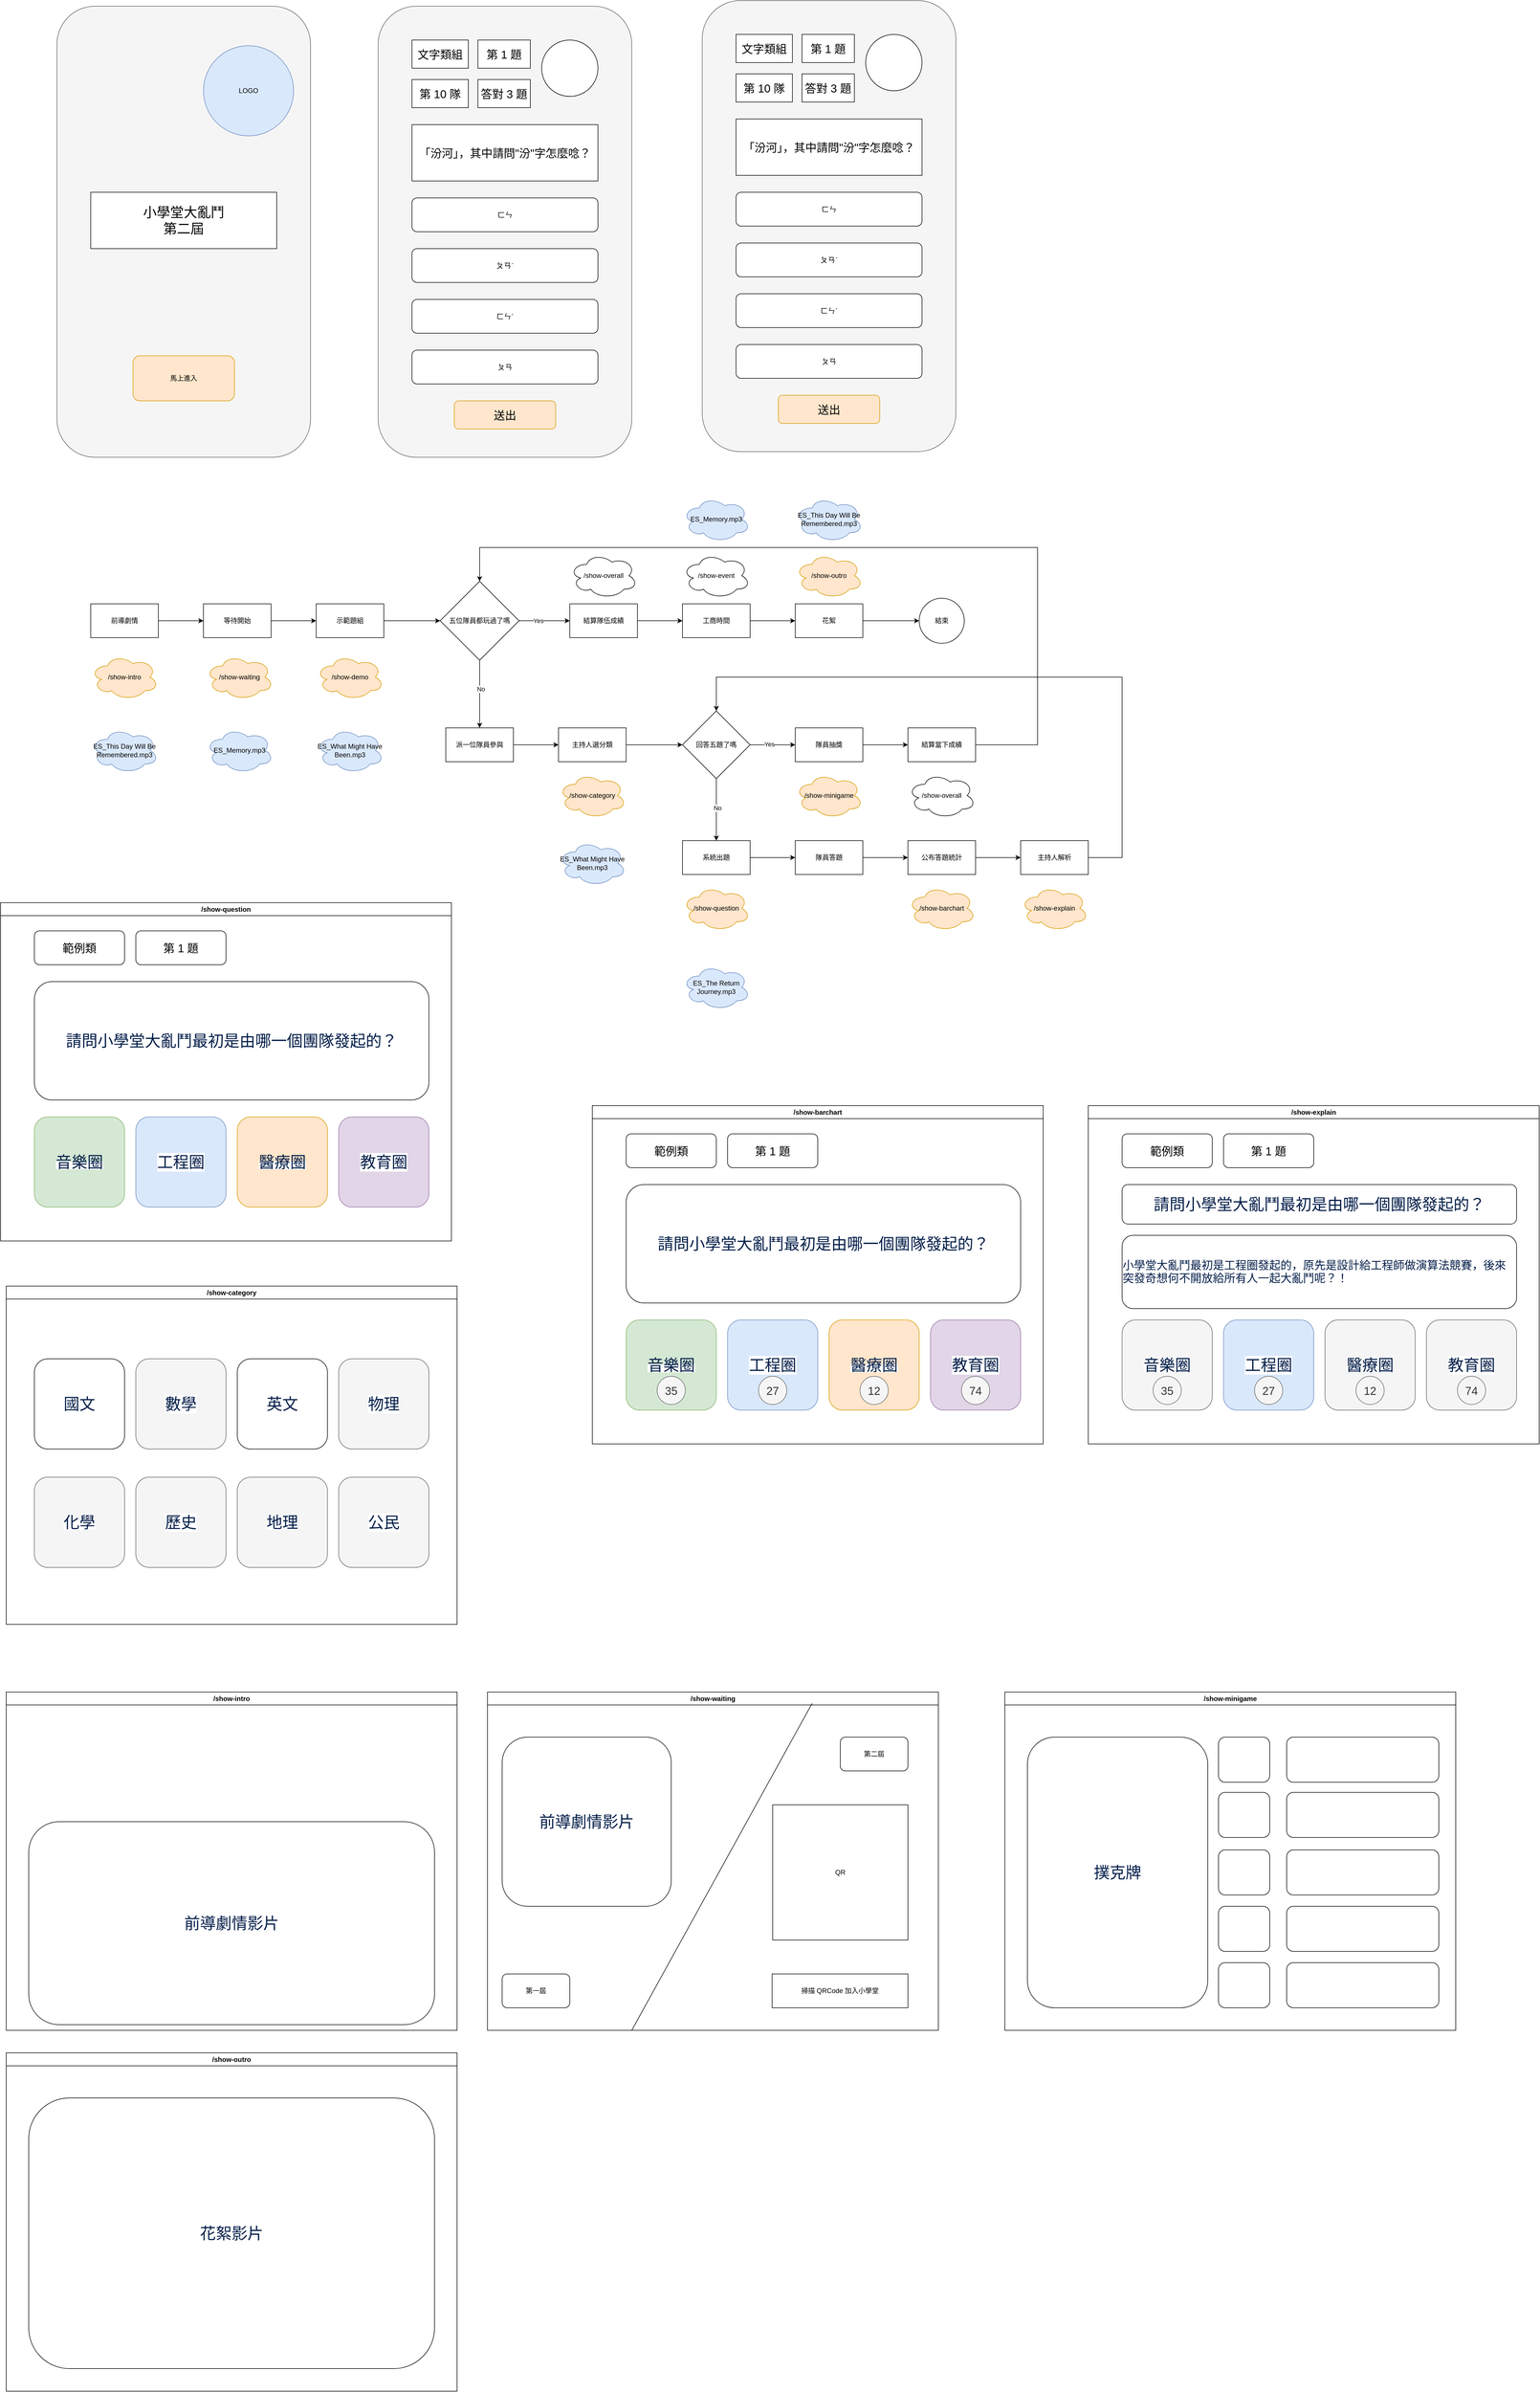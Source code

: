 <mxfile version="24.7.17">
  <diagram name="第 1 页" id="qsuVyvbhFHqotlB28iIr">
    <mxGraphModel dx="2404" dy="2171" grid="1" gridSize="10" guides="1" tooltips="1" connect="1" arrows="1" fold="1" page="1" pageScale="1" pageWidth="827" pageHeight="1169" math="0" shadow="0">
      <root>
        <mxCell id="0" />
        <mxCell id="1" parent="0" />
        <mxCell id="m-NyeYcFWqAB6fJ0VtxW-3" value="" style="edgeStyle=orthogonalEdgeStyle;rounded=0;orthogonalLoop=1;jettySize=auto;html=1;" parent="1" source="m-NyeYcFWqAB6fJ0VtxW-1" target="m-NyeYcFWqAB6fJ0VtxW-2" edge="1">
          <mxGeometry relative="1" as="geometry" />
        </mxCell>
        <mxCell id="m-NyeYcFWqAB6fJ0VtxW-1" value="等待開始" style="rounded=0;whiteSpace=wrap;html=1;" parent="1" vertex="1">
          <mxGeometry x="350" y="230" width="120" height="60" as="geometry" />
        </mxCell>
        <mxCell id="m-NyeYcFWqAB6fJ0VtxW-5" value="" style="edgeStyle=orthogonalEdgeStyle;rounded=0;orthogonalLoop=1;jettySize=auto;html=1;" parent="1" source="m-NyeYcFWqAB6fJ0VtxW-2" target="m-NyeYcFWqAB6fJ0VtxW-4" edge="1">
          <mxGeometry relative="1" as="geometry" />
        </mxCell>
        <mxCell id="m-NyeYcFWqAB6fJ0VtxW-2" value="示範題組" style="whiteSpace=wrap;html=1;rounded=0;" parent="1" vertex="1">
          <mxGeometry x="550" y="230" width="120" height="60" as="geometry" />
        </mxCell>
        <mxCell id="m-NyeYcFWqAB6fJ0VtxW-7" value="" style="edgeStyle=orthogonalEdgeStyle;rounded=0;orthogonalLoop=1;jettySize=auto;html=1;" parent="1" source="m-NyeYcFWqAB6fJ0VtxW-4" target="m-NyeYcFWqAB6fJ0VtxW-6" edge="1">
          <mxGeometry relative="1" as="geometry" />
        </mxCell>
        <mxCell id="m-NyeYcFWqAB6fJ0VtxW-34" value="No" style="edgeLabel;html=1;align=center;verticalAlign=middle;resizable=0;points=[];" parent="m-NyeYcFWqAB6fJ0VtxW-7" vertex="1" connectable="0">
          <mxGeometry x="-0.161" y="2" relative="1" as="geometry">
            <mxPoint as="offset" />
          </mxGeometry>
        </mxCell>
        <mxCell id="m-NyeYcFWqAB6fJ0VtxW-9" value="" style="edgeStyle=orthogonalEdgeStyle;rounded=0;orthogonalLoop=1;jettySize=auto;html=1;" parent="1" source="m-NyeYcFWqAB6fJ0VtxW-4" target="m-NyeYcFWqAB6fJ0VtxW-8" edge="1">
          <mxGeometry relative="1" as="geometry" />
        </mxCell>
        <mxCell id="m-NyeYcFWqAB6fJ0VtxW-33" value="Yes" style="edgeLabel;html=1;align=center;verticalAlign=middle;resizable=0;points=[];" parent="m-NyeYcFWqAB6fJ0VtxW-9" vertex="1" connectable="0">
          <mxGeometry x="-0.241" relative="1" as="geometry">
            <mxPoint as="offset" />
          </mxGeometry>
        </mxCell>
        <mxCell id="m-NyeYcFWqAB6fJ0VtxW-4" value="五位隊員都玩過了嗎" style="rhombus;whiteSpace=wrap;html=1;rounded=0;" parent="1" vertex="1">
          <mxGeometry x="770" y="190" width="140" height="140" as="geometry" />
        </mxCell>
        <mxCell id="m-NyeYcFWqAB6fJ0VtxW-13" value="" style="edgeStyle=orthogonalEdgeStyle;rounded=0;orthogonalLoop=1;jettySize=auto;html=1;" parent="1" source="m-NyeYcFWqAB6fJ0VtxW-6" target="m-NyeYcFWqAB6fJ0VtxW-12" edge="1">
          <mxGeometry relative="1" as="geometry" />
        </mxCell>
        <mxCell id="m-NyeYcFWqAB6fJ0VtxW-6" value="派一位隊員參與" style="whiteSpace=wrap;html=1;rounded=0;" parent="1" vertex="1">
          <mxGeometry x="780" y="450" width="120" height="60" as="geometry" />
        </mxCell>
        <mxCell id="m-NyeYcFWqAB6fJ0VtxW-11" value="" style="edgeStyle=orthogonalEdgeStyle;rounded=0;orthogonalLoop=1;jettySize=auto;html=1;" parent="1" source="m-NyeYcFWqAB6fJ0VtxW-8" target="m-NyeYcFWqAB6fJ0VtxW-10" edge="1">
          <mxGeometry relative="1" as="geometry" />
        </mxCell>
        <mxCell id="m-NyeYcFWqAB6fJ0VtxW-8" value="結算隊伍成績" style="whiteSpace=wrap;html=1;rounded=0;" parent="1" vertex="1">
          <mxGeometry x="1000" y="230" width="120" height="60" as="geometry" />
        </mxCell>
        <mxCell id="m-NyeYcFWqAB6fJ0VtxW-38" value="" style="edgeStyle=orthogonalEdgeStyle;rounded=0;orthogonalLoop=1;jettySize=auto;html=1;" parent="1" source="m-NyeYcFWqAB6fJ0VtxW-10" target="m-NyeYcFWqAB6fJ0VtxW-37" edge="1">
          <mxGeometry relative="1" as="geometry" />
        </mxCell>
        <mxCell id="m-NyeYcFWqAB6fJ0VtxW-10" value="工商時間" style="whiteSpace=wrap;html=1;rounded=0;" parent="1" vertex="1">
          <mxGeometry x="1200" y="230" width="120" height="60" as="geometry" />
        </mxCell>
        <mxCell id="m-NyeYcFWqAB6fJ0VtxW-17" value="" style="edgeStyle=orthogonalEdgeStyle;rounded=0;orthogonalLoop=1;jettySize=auto;html=1;" parent="1" source="m-NyeYcFWqAB6fJ0VtxW-12" target="m-NyeYcFWqAB6fJ0VtxW-16" edge="1">
          <mxGeometry relative="1" as="geometry" />
        </mxCell>
        <mxCell id="m-NyeYcFWqAB6fJ0VtxW-12" value="主持人選分類" style="whiteSpace=wrap;html=1;rounded=0;" parent="1" vertex="1">
          <mxGeometry x="980" y="450" width="120" height="60" as="geometry" />
        </mxCell>
        <mxCell id="m-NyeYcFWqAB6fJ0VtxW-19" value="" style="edgeStyle=orthogonalEdgeStyle;rounded=0;orthogonalLoop=1;jettySize=auto;html=1;" parent="1" source="m-NyeYcFWqAB6fJ0VtxW-16" target="m-NyeYcFWqAB6fJ0VtxW-18" edge="1">
          <mxGeometry relative="1" as="geometry" />
        </mxCell>
        <mxCell id="m-NyeYcFWqAB6fJ0VtxW-32" value="No" style="edgeLabel;html=1;align=center;verticalAlign=middle;resizable=0;points=[];" parent="m-NyeYcFWqAB6fJ0VtxW-19" vertex="1" connectable="0">
          <mxGeometry x="-0.054" y="2" relative="1" as="geometry">
            <mxPoint as="offset" />
          </mxGeometry>
        </mxCell>
        <mxCell id="m-NyeYcFWqAB6fJ0VtxW-28" value="" style="edgeStyle=orthogonalEdgeStyle;rounded=0;orthogonalLoop=1;jettySize=auto;html=1;" parent="1" source="m-NyeYcFWqAB6fJ0VtxW-16" target="m-NyeYcFWqAB6fJ0VtxW-27" edge="1">
          <mxGeometry relative="1" as="geometry" />
        </mxCell>
        <mxCell id="m-NyeYcFWqAB6fJ0VtxW-31" value="Yes" style="edgeLabel;html=1;align=center;verticalAlign=middle;resizable=0;points=[];" parent="m-NyeYcFWqAB6fJ0VtxW-28" vertex="1" connectable="0">
          <mxGeometry x="-0.167" y="1" relative="1" as="geometry">
            <mxPoint as="offset" />
          </mxGeometry>
        </mxCell>
        <mxCell id="m-NyeYcFWqAB6fJ0VtxW-16" value="回答五題了嗎" style="rhombus;whiteSpace=wrap;html=1;rounded=0;" parent="1" vertex="1">
          <mxGeometry x="1200" y="420" width="120" height="120" as="geometry" />
        </mxCell>
        <mxCell id="m-NyeYcFWqAB6fJ0VtxW-21" value="" style="edgeStyle=orthogonalEdgeStyle;rounded=0;orthogonalLoop=1;jettySize=auto;html=1;" parent="1" source="m-NyeYcFWqAB6fJ0VtxW-18" target="m-NyeYcFWqAB6fJ0VtxW-20" edge="1">
          <mxGeometry relative="1" as="geometry" />
        </mxCell>
        <mxCell id="m-NyeYcFWqAB6fJ0VtxW-18" value="系統出題" style="whiteSpace=wrap;html=1;rounded=0;" parent="1" vertex="1">
          <mxGeometry x="1200" y="650" width="120" height="60" as="geometry" />
        </mxCell>
        <mxCell id="qkZWodTD9YwXXFbHhhg--9" value="" style="edgeStyle=orthogonalEdgeStyle;rounded=0;orthogonalLoop=1;jettySize=auto;html=1;" parent="1" source="m-NyeYcFWqAB6fJ0VtxW-20" target="qkZWodTD9YwXXFbHhhg--8" edge="1">
          <mxGeometry relative="1" as="geometry" />
        </mxCell>
        <mxCell id="m-NyeYcFWqAB6fJ0VtxW-20" value="隊員答題" style="whiteSpace=wrap;html=1;rounded=0;" parent="1" vertex="1">
          <mxGeometry x="1400" y="650" width="120" height="60" as="geometry" />
        </mxCell>
        <mxCell id="m-NyeYcFWqAB6fJ0VtxW-26" style="edgeStyle=orthogonalEdgeStyle;rounded=0;orthogonalLoop=1;jettySize=auto;html=1;entryX=0.5;entryY=0;entryDx=0;entryDy=0;exitX=1;exitY=0.5;exitDx=0;exitDy=0;" parent="1" source="m-NyeYcFWqAB6fJ0VtxW-22" target="m-NyeYcFWqAB6fJ0VtxW-16" edge="1">
          <mxGeometry relative="1" as="geometry">
            <Array as="points">
              <mxPoint x="1980" y="680" />
              <mxPoint x="1980" y="360" />
              <mxPoint x="1260" y="360" />
            </Array>
          </mxGeometry>
        </mxCell>
        <mxCell id="m-NyeYcFWqAB6fJ0VtxW-22" value="主持人解析" style="whiteSpace=wrap;html=1;rounded=0;" parent="1" vertex="1">
          <mxGeometry x="1800" y="650" width="120" height="60" as="geometry" />
        </mxCell>
        <mxCell id="m-NyeYcFWqAB6fJ0VtxW-30" value="" style="edgeStyle=orthogonalEdgeStyle;rounded=0;orthogonalLoop=1;jettySize=auto;html=1;" parent="1" source="m-NyeYcFWqAB6fJ0VtxW-27" target="m-NyeYcFWqAB6fJ0VtxW-29" edge="1">
          <mxGeometry relative="1" as="geometry" />
        </mxCell>
        <mxCell id="m-NyeYcFWqAB6fJ0VtxW-27" value="隊員抽獎" style="whiteSpace=wrap;html=1;rounded=0;" parent="1" vertex="1">
          <mxGeometry x="1400" y="450" width="120" height="60" as="geometry" />
        </mxCell>
        <mxCell id="m-NyeYcFWqAB6fJ0VtxW-35" style="edgeStyle=orthogonalEdgeStyle;rounded=0;orthogonalLoop=1;jettySize=auto;html=1;entryX=0.5;entryY=0;entryDx=0;entryDy=0;" parent="1" source="m-NyeYcFWqAB6fJ0VtxW-29" target="m-NyeYcFWqAB6fJ0VtxW-4" edge="1">
          <mxGeometry relative="1" as="geometry">
            <Array as="points">
              <mxPoint x="1830" y="480" />
              <mxPoint x="1830" y="130" />
              <mxPoint x="840" y="130" />
            </Array>
          </mxGeometry>
        </mxCell>
        <mxCell id="m-NyeYcFWqAB6fJ0VtxW-29" value="結算當下成績" style="whiteSpace=wrap;html=1;rounded=0;" parent="1" vertex="1">
          <mxGeometry x="1600" y="450" width="120" height="60" as="geometry" />
        </mxCell>
        <mxCell id="qkZWodTD9YwXXFbHhhg--16" value="" style="edgeStyle=orthogonalEdgeStyle;rounded=0;orthogonalLoop=1;jettySize=auto;html=1;" parent="1" source="m-NyeYcFWqAB6fJ0VtxW-37" target="qkZWodTD9YwXXFbHhhg--15" edge="1">
          <mxGeometry relative="1" as="geometry" />
        </mxCell>
        <mxCell id="m-NyeYcFWqAB6fJ0VtxW-37" value="花絮" style="whiteSpace=wrap;html=1;rounded=0;" parent="1" vertex="1">
          <mxGeometry x="1400" y="230" width="120" height="60" as="geometry" />
        </mxCell>
        <mxCell id="qkZWodTD9YwXXFbHhhg--3" value="" style="edgeStyle=orthogonalEdgeStyle;rounded=0;orthogonalLoop=1;jettySize=auto;html=1;" parent="1" source="qkZWodTD9YwXXFbHhhg--1" target="m-NyeYcFWqAB6fJ0VtxW-1" edge="1">
          <mxGeometry relative="1" as="geometry" />
        </mxCell>
        <mxCell id="qkZWodTD9YwXXFbHhhg--1" value="前導劇情" style="whiteSpace=wrap;html=1;rounded=0;" parent="1" vertex="1">
          <mxGeometry x="150" y="230" width="120" height="60" as="geometry" />
        </mxCell>
        <mxCell id="qkZWodTD9YwXXFbHhhg--4" value="/show-intro" style="ellipse;shape=cloud;whiteSpace=wrap;html=1;fillColor=#ffe6cc;strokeColor=#d79b00;" parent="1" vertex="1">
          <mxGeometry x="150" y="320" width="120" height="80" as="geometry" />
        </mxCell>
        <mxCell id="qkZWodTD9YwXXFbHhhg--5" value="ES_This Day Will Be Remembered.mp3" style="ellipse;shape=cloud;whiteSpace=wrap;html=1;fillColor=#dae8fc;strokeColor=#6c8ebf;" parent="1" vertex="1">
          <mxGeometry x="150" y="450" width="120" height="80" as="geometry" />
        </mxCell>
        <mxCell id="qkZWodTD9YwXXFbHhhg--7" value="/show-demo" style="ellipse;shape=cloud;whiteSpace=wrap;html=1;fillColor=#ffe6cc;strokeColor=#d79b00;" parent="1" vertex="1">
          <mxGeometry x="550" y="320" width="120" height="80" as="geometry" />
        </mxCell>
        <mxCell id="qkZWodTD9YwXXFbHhhg--10" value="" style="edgeStyle=orthogonalEdgeStyle;rounded=0;orthogonalLoop=1;jettySize=auto;html=1;" parent="1" source="qkZWodTD9YwXXFbHhhg--8" target="m-NyeYcFWqAB6fJ0VtxW-22" edge="1">
          <mxGeometry relative="1" as="geometry" />
        </mxCell>
        <mxCell id="qkZWodTD9YwXXFbHhhg--8" value="公布答題統計" style="whiteSpace=wrap;html=1;rounded=0;" parent="1" vertex="1">
          <mxGeometry x="1600" y="650" width="120" height="60" as="geometry" />
        </mxCell>
        <mxCell id="qkZWodTD9YwXXFbHhhg--11" value="ES_The Return Journey.mp3" style="ellipse;shape=cloud;whiteSpace=wrap;html=1;fillColor=#dae8fc;strokeColor=#6c8ebf;" parent="1" vertex="1">
          <mxGeometry x="1200" y="870" width="120" height="80" as="geometry" />
        </mxCell>
        <mxCell id="qkZWodTD9YwXXFbHhhg--15" value="結束" style="ellipse;whiteSpace=wrap;html=1;rounded=0;" parent="1" vertex="1">
          <mxGeometry x="1620" y="220" width="80" height="80" as="geometry" />
        </mxCell>
        <mxCell id="WOPA3h9E8CvAgLq2pJQE-1" value="/show-category" style="ellipse;shape=cloud;whiteSpace=wrap;html=1;fillColor=#ffe6cc;strokeColor=#d79b00;" parent="1" vertex="1">
          <mxGeometry x="980" y="530" width="120" height="80" as="geometry" />
        </mxCell>
        <mxCell id="WOPA3h9E8CvAgLq2pJQE-2" value="/show-question" style="ellipse;shape=cloud;whiteSpace=wrap;html=1;fillColor=#ffe6cc;strokeColor=#d79b00;" parent="1" vertex="1">
          <mxGeometry x="1200" y="730" width="120" height="80" as="geometry" />
        </mxCell>
        <mxCell id="WOPA3h9E8CvAgLq2pJQE-3" value="/show-barchart" style="ellipse;shape=cloud;whiteSpace=wrap;html=1;fillColor=#ffe6cc;strokeColor=#d79b00;" parent="1" vertex="1">
          <mxGeometry x="1600" y="730" width="120" height="80" as="geometry" />
        </mxCell>
        <mxCell id="WOPA3h9E8CvAgLq2pJQE-4" value="/show-explain" style="ellipse;shape=cloud;whiteSpace=wrap;html=1;fillColor=#ffe6cc;strokeColor=#d79b00;" parent="1" vertex="1">
          <mxGeometry x="1800" y="730" width="120" height="80" as="geometry" />
        </mxCell>
        <mxCell id="WOPA3h9E8CvAgLq2pJQE-5" value="/show-minigame" style="ellipse;shape=cloud;whiteSpace=wrap;html=1;fillColor=#ffe6cc;strokeColor=#d79b00;" parent="1" vertex="1">
          <mxGeometry x="1400" y="530" width="120" height="80" as="geometry" />
        </mxCell>
        <mxCell id="WOPA3h9E8CvAgLq2pJQE-6" value="/show-overall" style="ellipse;shape=cloud;whiteSpace=wrap;html=1;" parent="1" vertex="1">
          <mxGeometry x="1600" y="530" width="120" height="80" as="geometry" />
        </mxCell>
        <mxCell id="WOPA3h9E8CvAgLq2pJQE-7" value="/show-overall" style="ellipse;shape=cloud;whiteSpace=wrap;html=1;" parent="1" vertex="1">
          <mxGeometry x="1000" y="140" width="120" height="80" as="geometry" />
        </mxCell>
        <mxCell id="WOPA3h9E8CvAgLq2pJQE-8" value="/show-event" style="ellipse;shape=cloud;whiteSpace=wrap;html=1;" parent="1" vertex="1">
          <mxGeometry x="1200" y="140" width="120" height="80" as="geometry" />
        </mxCell>
        <mxCell id="WOPA3h9E8CvAgLq2pJQE-9" value="/show-outro" style="ellipse;shape=cloud;whiteSpace=wrap;html=1;fillColor=#ffe6cc;strokeColor=#d79b00;" parent="1" vertex="1">
          <mxGeometry x="1400" y="140" width="120" height="80" as="geometry" />
        </mxCell>
        <mxCell id="WOPA3h9E8CvAgLq2pJQE-10" value="/show-waiting" style="ellipse;shape=cloud;whiteSpace=wrap;html=1;fillColor=#ffe6cc;strokeColor=#d79b00;" parent="1" vertex="1">
          <mxGeometry x="354" y="320" width="120" height="80" as="geometry" />
        </mxCell>
        <mxCell id="WOPA3h9E8CvAgLq2pJQE-11" value="/show-question" style="swimlane;whiteSpace=wrap;html=1;" parent="1" vertex="1">
          <mxGeometry x="-10" y="760" width="800" height="600" as="geometry" />
        </mxCell>
        <mxCell id="WOPA3h9E8CvAgLq2pJQE-16" value="&lt;font style=&quot;font-size: 28px;&quot;&gt;&lt;span style=&quot;color: rgb(4, 30, 73); font-family: Roboto, &amp;quot;Helvetica Neue&amp;quot;, sans-serif; font-style: normal; font-variant-ligatures: normal; font-variant-caps: normal; font-weight: 400; letter-spacing: normal; orphans: 2; text-align: start; text-indent: 0px; text-transform: none; widows: 2; word-spacing: 0px; -webkit-text-stroke-width: 0px; white-space: normal; background-color: rgb(255, 255, 255); text-decoration-thickness: initial; text-decoration-style: initial; text-decoration-color: initial; float: none; display: inline !important;&quot;&gt;工程圈&lt;/span&gt;&lt;/font&gt;" style="rounded=1;whiteSpace=wrap;html=1;fillColor=#dae8fc;strokeColor=#6c8ebf;" parent="WOPA3h9E8CvAgLq2pJQE-11" vertex="1">
          <mxGeometry x="240" y="380" width="160" height="160" as="geometry" />
        </mxCell>
        <mxCell id="WOPA3h9E8CvAgLq2pJQE-15" value="&lt;span style=&quot;color: rgb(4, 30, 73); font-family: Roboto, &amp;quot;Helvetica Neue&amp;quot;, sans-serif; text-align: start; background-color: rgb(255, 255, 255);&quot;&gt;&lt;font style=&quot;font-size: 28px;&quot;&gt;音樂圈&lt;/font&gt;&lt;/span&gt;" style="rounded=1;whiteSpace=wrap;html=1;fillColor=#d5e8d4;strokeColor=#82b366;" parent="WOPA3h9E8CvAgLq2pJQE-11" vertex="1">
          <mxGeometry x="60" y="380" width="160" height="160" as="geometry" />
        </mxCell>
        <mxCell id="WOPA3h9E8CvAgLq2pJQE-18" value="&lt;div style=&quot;align-items: flex-start; display: flex; flex: 1 1 auto; justify-content: flex-start; min-width: 0px; padding: 6px 0px; color: rgb(4, 30, 73); font-family: Roboto, &amp;quot;Helvetica Neue&amp;quot;, sans-serif; text-align: start; text-wrap: nowrap; background-color: rgb(255, 255, 255); font-size: 28px;&quot; class=&quot;database-key-value&quot;&gt;&lt;span style=&quot;line-height: 20px; color: var(--theme-color-fg-primary); display: inline-block; flex: 0 1 auto; min-width: 0px; pointer-events: none; text-wrap: wrap;&quot; class=&quot;database-leaf-value ng-star-inserted&quot;&gt;&lt;font style=&quot;font-size: 28px;&quot;&gt;請問小學堂大亂鬥最初是由哪一個團隊發起的？&lt;/font&gt;&lt;/span&gt;&lt;/div&gt;&lt;div style=&quot;align-items: flex-start; background-image: linear-gradient(to right, transparent 0, var(--theme-color-bg-hover) 12px); box-sizing: border-box; color: var(--theme-color-fg-secondary); display: flex; height: 1px; padding: 0px; position: absolute; right: 0px; top: 0px; border: 0px; clip: rect(0px, 0px, 0px, 0px); margin: 0px; overflow: hidden; width: 1px; outline: 0px; appearance: none; font-family: Roboto, &amp;quot;Helvetica Neue&amp;quot;, sans-serif; text-align: start; text-wrap: nowrap; background-color: rgb(255, 255, 255); font-size: 28px;&quot; class=&quot;database-buttons&quot;&gt;&lt;div style=&quot;height: 32px; display: flex; align-items: center;&quot; class=&quot;container&quot;&gt;&lt;div style=&quot;color: var(--theme-color-fg-tertiary); display: inline-block;&quot; class=&quot;database-type&quot;&gt;&lt;span style=&quot;&quot; class=&quot;ng-star-inserted&quot;&gt;&lt;font style=&quot;font-size: 28px;&quot;&gt;(字&lt;/font&gt;&lt;/span&gt;&lt;/div&gt;&lt;/div&gt;&lt;/div&gt;" style="rounded=1;whiteSpace=wrap;html=1;" parent="WOPA3h9E8CvAgLq2pJQE-11" vertex="1">
          <mxGeometry x="60" y="140" width="700" height="210" as="geometry" />
        </mxCell>
        <mxCell id="WOPA3h9E8CvAgLq2pJQE-20" value="&lt;span style=&quot;color: rgb(4, 30, 73); font-family: Roboto, &amp;quot;Helvetica Neue&amp;quot;, sans-serif; font-style: normal; font-variant-ligatures: normal; font-variant-caps: normal; font-weight: 400; letter-spacing: normal; orphans: 2; text-align: start; text-indent: 0px; text-transform: none; widows: 2; word-spacing: 0px; -webkit-text-stroke-width: 0px; white-space: normal; background-color: rgb(255, 255, 255); text-decoration-thickness: initial; text-decoration-style: initial; text-decoration-color: initial; float: none; display: inline !important;&quot;&gt;&lt;font style=&quot;font-size: 28px;&quot;&gt;醫療圈&lt;/font&gt;&lt;/span&gt;" style="rounded=1;whiteSpace=wrap;html=1;fillColor=#ffe6cc;strokeColor=#d79b00;" parent="WOPA3h9E8CvAgLq2pJQE-11" vertex="1">
          <mxGeometry x="420" y="380" width="160" height="160" as="geometry" />
        </mxCell>
        <mxCell id="WOPA3h9E8CvAgLq2pJQE-21" value="&lt;span style=&quot;color: rgb(4, 30, 73); font-family: Roboto, &amp;quot;Helvetica Neue&amp;quot;, sans-serif; font-size: 28px; font-style: normal; font-variant-ligatures: normal; font-variant-caps: normal; font-weight: 400; letter-spacing: normal; orphans: 2; text-align: start; text-indent: 0px; text-transform: none; widows: 2; word-spacing: 0px; -webkit-text-stroke-width: 0px; white-space: normal; background-color: rgb(255, 255, 255); text-decoration-thickness: initial; text-decoration-style: initial; text-decoration-color: initial; float: none; display: inline !important;&quot;&gt;教育圈&lt;/span&gt;" style="rounded=1;whiteSpace=wrap;html=1;fillColor=#e1d5e7;strokeColor=#9673a6;" parent="WOPA3h9E8CvAgLq2pJQE-11" vertex="1">
          <mxGeometry x="600" y="380" width="160" height="160" as="geometry" />
        </mxCell>
        <mxCell id="WOPA3h9E8CvAgLq2pJQE-22" value="&lt;font style=&quot;font-size: 20px;&quot;&gt;範例類&lt;/font&gt;" style="rounded=1;whiteSpace=wrap;html=1;" parent="WOPA3h9E8CvAgLq2pJQE-11" vertex="1">
          <mxGeometry x="60" y="50" width="160" height="60" as="geometry" />
        </mxCell>
        <mxCell id="WOPA3h9E8CvAgLq2pJQE-34" value="&lt;font style=&quot;font-size: 20px;&quot;&gt;第 1 題&lt;/font&gt;" style="rounded=1;whiteSpace=wrap;html=1;" parent="WOPA3h9E8CvAgLq2pJQE-11" vertex="1">
          <mxGeometry x="240" y="50" width="160" height="60" as="geometry" />
        </mxCell>
        <mxCell id="WOPA3h9E8CvAgLq2pJQE-23" value="/show-category" style="swimlane;whiteSpace=wrap;html=1;" parent="1" vertex="1">
          <mxGeometry y="1440" width="800" height="600" as="geometry" />
        </mxCell>
        <mxCell id="WOPA3h9E8CvAgLq2pJQE-24" value="&lt;font style=&quot;font-size: 28px;&quot;&gt;&lt;span style=&quot;color: rgb(4, 30, 73); font-family: Roboto, &amp;quot;Helvetica Neue&amp;quot;, sans-serif; font-style: normal; font-variant-ligatures: normal; font-variant-caps: normal; font-weight: 400; letter-spacing: normal; orphans: 2; text-align: start; text-indent: 0px; text-transform: none; widows: 2; word-spacing: 0px; -webkit-text-stroke-width: 0px; white-space: normal; background-color: rgb(255, 255, 255); text-decoration-thickness: initial; text-decoration-style: initial; text-decoration-color: initial; float: none; display: inline !important;&quot;&gt;歷史&lt;/span&gt;&lt;/font&gt;" style="rounded=1;whiteSpace=wrap;html=1;fillColor=#f5f5f5;fontColor=#333333;strokeColor=#666666;" parent="WOPA3h9E8CvAgLq2pJQE-23" vertex="1">
          <mxGeometry x="230" y="339" width="160" height="160" as="geometry" />
        </mxCell>
        <mxCell id="WOPA3h9E8CvAgLq2pJQE-25" value="&lt;span style=&quot;color: rgb(4, 30, 73); font-family: Roboto, &amp;quot;Helvetica Neue&amp;quot;, sans-serif; text-align: start; background-color: rgb(255, 255, 255);&quot;&gt;&lt;font style=&quot;font-size: 28px;&quot;&gt;化學&lt;/font&gt;&lt;/span&gt;" style="rounded=1;whiteSpace=wrap;html=1;fillColor=#f5f5f5;fontColor=#333333;strokeColor=#666666;" parent="WOPA3h9E8CvAgLq2pJQE-23" vertex="1">
          <mxGeometry x="50" y="339" width="160" height="160" as="geometry" />
        </mxCell>
        <mxCell id="WOPA3h9E8CvAgLq2pJQE-27" value="&lt;span style=&quot;color: rgb(4, 30, 73); font-family: Roboto, &amp;quot;Helvetica Neue&amp;quot;, sans-serif; font-style: normal; font-variant-ligatures: normal; font-variant-caps: normal; font-weight: 400; letter-spacing: normal; orphans: 2; text-align: start; text-indent: 0px; text-transform: none; widows: 2; word-spacing: 0px; -webkit-text-stroke-width: 0px; white-space: normal; background-color: rgb(255, 255, 255); text-decoration-thickness: initial; text-decoration-style: initial; text-decoration-color: initial; float: none; display: inline !important;&quot;&gt;&lt;font style=&quot;font-size: 28px;&quot;&gt;地理&lt;/font&gt;&lt;/span&gt;" style="rounded=1;whiteSpace=wrap;html=1;fillColor=#f5f5f5;fontColor=#333333;strokeColor=#666666;" parent="WOPA3h9E8CvAgLq2pJQE-23" vertex="1">
          <mxGeometry x="410" y="339" width="160" height="160" as="geometry" />
        </mxCell>
        <mxCell id="WOPA3h9E8CvAgLq2pJQE-28" value="&lt;span style=&quot;color: rgb(4, 30, 73); font-family: Roboto, &amp;quot;Helvetica Neue&amp;quot;, sans-serif; font-size: 28px; font-style: normal; font-variant-ligatures: normal; font-variant-caps: normal; font-weight: 400; letter-spacing: normal; orphans: 2; text-align: start; text-indent: 0px; text-transform: none; widows: 2; word-spacing: 0px; -webkit-text-stroke-width: 0px; white-space: normal; background-color: rgb(255, 255, 255); text-decoration-thickness: initial; text-decoration-style: initial; text-decoration-color: initial; float: none; display: inline !important;&quot;&gt;公民&lt;/span&gt;" style="rounded=1;whiteSpace=wrap;html=1;fillColor=#f5f5f5;fontColor=#333333;strokeColor=#666666;" parent="WOPA3h9E8CvAgLq2pJQE-23" vertex="1">
          <mxGeometry x="590" y="339" width="160" height="160" as="geometry" />
        </mxCell>
        <mxCell id="WOPA3h9E8CvAgLq2pJQE-30" value="&lt;font style=&quot;font-size: 28px;&quot;&gt;&lt;span style=&quot;color: rgb(4, 30, 73); font-family: Roboto, &amp;quot;Helvetica Neue&amp;quot;, sans-serif; font-style: normal; font-variant-ligatures: normal; font-variant-caps: normal; font-weight: 400; letter-spacing: normal; orphans: 2; text-align: start; text-indent: 0px; text-transform: none; widows: 2; word-spacing: 0px; -webkit-text-stroke-width: 0px; white-space: normal; background-color: rgb(255, 255, 255); text-decoration-thickness: initial; text-decoration-style: initial; text-decoration-color: initial; float: none; display: inline !important;&quot;&gt;數學&lt;/span&gt;&lt;/font&gt;" style="rounded=1;whiteSpace=wrap;html=1;fillColor=#f5f5f5;fontColor=#333333;strokeColor=#666666;" parent="WOPA3h9E8CvAgLq2pJQE-23" vertex="1">
          <mxGeometry x="230" y="129" width="160" height="160" as="geometry" />
        </mxCell>
        <mxCell id="WOPA3h9E8CvAgLq2pJQE-31" value="&lt;div style=&quot;text-align: start;&quot;&gt;&lt;font face=&quot;Roboto, Helvetica Neue, sans-serif&quot; color=&quot;#041e49&quot;&gt;&lt;span style=&quot;font-size: 28px; background-color: rgb(255, 255, 255);&quot;&gt;國文&lt;/span&gt;&lt;/font&gt;&lt;/div&gt;" style="rounded=1;whiteSpace=wrap;html=1;direction=north;" parent="WOPA3h9E8CvAgLq2pJQE-23" vertex="1">
          <mxGeometry x="50" y="129" width="160" height="160" as="geometry" />
        </mxCell>
        <mxCell id="WOPA3h9E8CvAgLq2pJQE-32" value="&lt;span style=&quot;color: rgb(4, 30, 73); font-family: Roboto, &amp;quot;Helvetica Neue&amp;quot;, sans-serif; font-style: normal; font-variant-ligatures: normal; font-variant-caps: normal; font-weight: 400; letter-spacing: normal; orphans: 2; text-align: start; text-indent: 0px; text-transform: none; widows: 2; word-spacing: 0px; -webkit-text-stroke-width: 0px; white-space: normal; background-color: rgb(255, 255, 255); text-decoration-thickness: initial; text-decoration-style: initial; text-decoration-color: initial; float: none; display: inline !important;&quot;&gt;&lt;font style=&quot;font-size: 28px;&quot;&gt;英文&lt;/font&gt;&lt;/span&gt;" style="rounded=1;whiteSpace=wrap;html=1;" parent="WOPA3h9E8CvAgLq2pJQE-23" vertex="1">
          <mxGeometry x="410" y="129" width="160" height="160" as="geometry" />
        </mxCell>
        <mxCell id="WOPA3h9E8CvAgLq2pJQE-33" value="&lt;span style=&quot;color: rgb(4, 30, 73); font-family: Roboto, &amp;quot;Helvetica Neue&amp;quot;, sans-serif; font-size: 28px; font-style: normal; font-variant-ligatures: normal; font-variant-caps: normal; font-weight: 400; letter-spacing: normal; orphans: 2; text-align: start; text-indent: 0px; text-transform: none; widows: 2; word-spacing: 0px; -webkit-text-stroke-width: 0px; white-space: normal; background-color: rgb(255, 255, 255); text-decoration-thickness: initial; text-decoration-style: initial; text-decoration-color: initial; float: none; display: inline !important;&quot;&gt;物理&lt;/span&gt;" style="rounded=1;whiteSpace=wrap;html=1;fillColor=#f5f5f5;fontColor=#333333;strokeColor=#666666;" parent="WOPA3h9E8CvAgLq2pJQE-23" vertex="1">
          <mxGeometry x="590" y="129" width="160" height="160" as="geometry" />
        </mxCell>
        <mxCell id="WOPA3h9E8CvAgLq2pJQE-35" value="/show-barchart" style="swimlane;whiteSpace=wrap;html=1;" parent="1" vertex="1">
          <mxGeometry x="1040" y="1120" width="800" height="600" as="geometry" />
        </mxCell>
        <mxCell id="WOPA3h9E8CvAgLq2pJQE-36" value="&lt;font style=&quot;font-size: 28px;&quot;&gt;&lt;span style=&quot;color: rgb(4, 30, 73); font-family: Roboto, &amp;quot;Helvetica Neue&amp;quot;, sans-serif; font-style: normal; font-variant-ligatures: normal; font-variant-caps: normal; font-weight: 400; letter-spacing: normal; orphans: 2; text-align: start; text-indent: 0px; text-transform: none; widows: 2; word-spacing: 0px; -webkit-text-stroke-width: 0px; white-space: normal; background-color: rgb(255, 255, 255); text-decoration-thickness: initial; text-decoration-style: initial; text-decoration-color: initial; float: none; display: inline !important;&quot;&gt;工程圈&lt;/span&gt;&lt;/font&gt;" style="rounded=1;whiteSpace=wrap;html=1;fillColor=#dae8fc;strokeColor=#6c8ebf;" parent="WOPA3h9E8CvAgLq2pJQE-35" vertex="1">
          <mxGeometry x="240" y="380" width="160" height="160" as="geometry" />
        </mxCell>
        <mxCell id="WOPA3h9E8CvAgLq2pJQE-37" value="&lt;span style=&quot;color: rgb(4, 30, 73); font-family: Roboto, &amp;quot;Helvetica Neue&amp;quot;, sans-serif; text-align: start; background-color: rgb(255, 255, 255);&quot;&gt;&lt;font style=&quot;font-size: 28px;&quot;&gt;音樂圈&lt;/font&gt;&lt;/span&gt;" style="rounded=1;whiteSpace=wrap;html=1;fillColor=#d5e8d4;strokeColor=#82b366;" parent="WOPA3h9E8CvAgLq2pJQE-35" vertex="1">
          <mxGeometry x="60" y="380" width="160" height="160" as="geometry" />
        </mxCell>
        <mxCell id="WOPA3h9E8CvAgLq2pJQE-38" value="&lt;div style=&quot;align-items: flex-start; display: flex; flex: 1 1 auto; justify-content: flex-start; min-width: 0px; padding: 6px 0px; color: rgb(4, 30, 73); font-family: Roboto, &amp;quot;Helvetica Neue&amp;quot;, sans-serif; text-align: start; text-wrap: nowrap; background-color: rgb(255, 255, 255); font-size: 28px;&quot; class=&quot;database-key-value&quot;&gt;&lt;span style=&quot;line-height: 20px; color: var(--theme-color-fg-primary); display: inline-block; flex: 0 1 auto; min-width: 0px; pointer-events: none; text-wrap: wrap;&quot; class=&quot;database-leaf-value ng-star-inserted&quot;&gt;&lt;font style=&quot;font-size: 28px;&quot;&gt;請問小學堂大亂鬥最初是由哪一個團隊發起的？&lt;/font&gt;&lt;/span&gt;&lt;/div&gt;&lt;div style=&quot;align-items: flex-start; background-image: linear-gradient(to right, transparent 0, var(--theme-color-bg-hover) 12px); box-sizing: border-box; color: var(--theme-color-fg-secondary); display: flex; height: 1px; padding: 0px; position: absolute; right: 0px; top: 0px; border: 0px; clip: rect(0px, 0px, 0px, 0px); margin: 0px; overflow: hidden; width: 1px; outline: 0px; appearance: none; font-family: Roboto, &amp;quot;Helvetica Neue&amp;quot;, sans-serif; text-align: start; text-wrap: nowrap; background-color: rgb(255, 255, 255); font-size: 28px;&quot; class=&quot;database-buttons&quot;&gt;&lt;div style=&quot;height: 32px; display: flex; align-items: center;&quot; class=&quot;container&quot;&gt;&lt;div style=&quot;color: var(--theme-color-fg-tertiary); display: inline-block;&quot; class=&quot;database-type&quot;&gt;&lt;span style=&quot;&quot; class=&quot;ng-star-inserted&quot;&gt;&lt;font style=&quot;font-size: 28px;&quot;&gt;(字&lt;/font&gt;&lt;/span&gt;&lt;/div&gt;&lt;/div&gt;&lt;/div&gt;" style="rounded=1;whiteSpace=wrap;html=1;" parent="WOPA3h9E8CvAgLq2pJQE-35" vertex="1">
          <mxGeometry x="60" y="140" width="700" height="210" as="geometry" />
        </mxCell>
        <mxCell id="WOPA3h9E8CvAgLq2pJQE-39" value="&lt;span style=&quot;color: rgb(4, 30, 73); font-family: Roboto, &amp;quot;Helvetica Neue&amp;quot;, sans-serif; font-style: normal; font-variant-ligatures: normal; font-variant-caps: normal; font-weight: 400; letter-spacing: normal; orphans: 2; text-align: start; text-indent: 0px; text-transform: none; widows: 2; word-spacing: 0px; -webkit-text-stroke-width: 0px; white-space: normal; background-color: rgb(255, 255, 255); text-decoration-thickness: initial; text-decoration-style: initial; text-decoration-color: initial; float: none; display: inline !important;&quot;&gt;&lt;font style=&quot;font-size: 28px;&quot;&gt;醫療圈&lt;/font&gt;&lt;/span&gt;" style="rounded=1;whiteSpace=wrap;html=1;fillColor=#ffe6cc;strokeColor=#d79b00;" parent="WOPA3h9E8CvAgLq2pJQE-35" vertex="1">
          <mxGeometry x="420" y="380" width="160" height="160" as="geometry" />
        </mxCell>
        <mxCell id="WOPA3h9E8CvAgLq2pJQE-40" value="&lt;span style=&quot;color: rgb(4, 30, 73); font-family: Roboto, &amp;quot;Helvetica Neue&amp;quot;, sans-serif; font-size: 28px; font-style: normal; font-variant-ligatures: normal; font-variant-caps: normal; font-weight: 400; letter-spacing: normal; orphans: 2; text-align: start; text-indent: 0px; text-transform: none; widows: 2; word-spacing: 0px; -webkit-text-stroke-width: 0px; white-space: normal; background-color: rgb(255, 255, 255); text-decoration-thickness: initial; text-decoration-style: initial; text-decoration-color: initial; float: none; display: inline !important;&quot;&gt;教育圈&lt;/span&gt;" style="rounded=1;whiteSpace=wrap;html=1;fillColor=#e1d5e7;strokeColor=#9673a6;" parent="WOPA3h9E8CvAgLq2pJQE-35" vertex="1">
          <mxGeometry x="600" y="380" width="160" height="160" as="geometry" />
        </mxCell>
        <mxCell id="WOPA3h9E8CvAgLq2pJQE-41" value="&lt;font style=&quot;font-size: 20px;&quot;&gt;範例類&lt;/font&gt;" style="rounded=1;whiteSpace=wrap;html=1;" parent="WOPA3h9E8CvAgLq2pJQE-35" vertex="1">
          <mxGeometry x="60" y="50" width="160" height="60" as="geometry" />
        </mxCell>
        <mxCell id="WOPA3h9E8CvAgLq2pJQE-42" value="&lt;font style=&quot;font-size: 20px;&quot;&gt;第 1 題&lt;/font&gt;" style="rounded=1;whiteSpace=wrap;html=1;" parent="WOPA3h9E8CvAgLq2pJQE-35" vertex="1">
          <mxGeometry x="240" y="50" width="160" height="60" as="geometry" />
        </mxCell>
        <mxCell id="WOPA3h9E8CvAgLq2pJQE-43" value="&lt;font style=&quot;font-size: 20px;&quot;&gt;35&lt;/font&gt;" style="ellipse;whiteSpace=wrap;html=1;aspect=fixed;fillColor=#f5f5f5;fontColor=#333333;strokeColor=#666666;" parent="WOPA3h9E8CvAgLq2pJQE-35" vertex="1">
          <mxGeometry x="115" y="480" width="50" height="50" as="geometry" />
        </mxCell>
        <mxCell id="WOPA3h9E8CvAgLq2pJQE-44" value="&lt;font style=&quot;font-size: 20px;&quot;&gt;27&lt;/font&gt;" style="ellipse;whiteSpace=wrap;html=1;aspect=fixed;fillColor=#f5f5f5;fontColor=#333333;strokeColor=#666666;" parent="WOPA3h9E8CvAgLq2pJQE-35" vertex="1">
          <mxGeometry x="295" y="480" width="50" height="50" as="geometry" />
        </mxCell>
        <mxCell id="WOPA3h9E8CvAgLq2pJQE-45" value="&lt;font style=&quot;font-size: 20px;&quot;&gt;12&lt;/font&gt;" style="ellipse;whiteSpace=wrap;html=1;aspect=fixed;fillColor=#f5f5f5;fontColor=#333333;strokeColor=#666666;" parent="WOPA3h9E8CvAgLq2pJQE-35" vertex="1">
          <mxGeometry x="475" y="480" width="50" height="50" as="geometry" />
        </mxCell>
        <mxCell id="WOPA3h9E8CvAgLq2pJQE-46" value="&lt;font style=&quot;font-size: 20px;&quot;&gt;74&lt;/font&gt;" style="ellipse;whiteSpace=wrap;html=1;aspect=fixed;fillColor=#f5f5f5;fontColor=#333333;strokeColor=#666666;" parent="WOPA3h9E8CvAgLq2pJQE-35" vertex="1">
          <mxGeometry x="655" y="480" width="50" height="50" as="geometry" />
        </mxCell>
        <mxCell id="WOPA3h9E8CvAgLq2pJQE-47" value="/show-explain" style="swimlane;whiteSpace=wrap;html=1;" parent="1" vertex="1">
          <mxGeometry x="1920" y="1120" width="800" height="600" as="geometry" />
        </mxCell>
        <mxCell id="WOPA3h9E8CvAgLq2pJQE-48" value="&lt;font style=&quot;font-size: 28px;&quot;&gt;&lt;span style=&quot;color: rgb(4, 30, 73); font-family: Roboto, &amp;quot;Helvetica Neue&amp;quot;, sans-serif; font-style: normal; font-variant-ligatures: normal; font-variant-caps: normal; font-weight: 400; letter-spacing: normal; orphans: 2; text-align: start; text-indent: 0px; text-transform: none; widows: 2; word-spacing: 0px; -webkit-text-stroke-width: 0px; white-space: normal; background-color: rgb(255, 255, 255); text-decoration-thickness: initial; text-decoration-style: initial; text-decoration-color: initial; float: none; display: inline !important;&quot;&gt;工程圈&lt;/span&gt;&lt;/font&gt;" style="rounded=1;whiteSpace=wrap;html=1;fillColor=#dae8fc;strokeColor=#6c8ebf;" parent="WOPA3h9E8CvAgLq2pJQE-47" vertex="1">
          <mxGeometry x="240" y="380" width="160" height="160" as="geometry" />
        </mxCell>
        <mxCell id="WOPA3h9E8CvAgLq2pJQE-49" value="&lt;span style=&quot;color: rgb(4, 30, 73); font-family: Roboto, &amp;quot;Helvetica Neue&amp;quot;, sans-serif; text-align: start; background-color: rgb(255, 255, 255);&quot;&gt;&lt;font style=&quot;font-size: 28px;&quot;&gt;音樂圈&lt;/font&gt;&lt;/span&gt;" style="rounded=1;whiteSpace=wrap;html=1;fillColor=#f5f5f5;fontColor=#333333;strokeColor=#666666;" parent="WOPA3h9E8CvAgLq2pJQE-47" vertex="1">
          <mxGeometry x="60" y="380" width="160" height="160" as="geometry" />
        </mxCell>
        <mxCell id="WOPA3h9E8CvAgLq2pJQE-50" value="&lt;div style=&quot;align-items: flex-start; display: flex; flex: 1 1 auto; justify-content: flex-start; min-width: 0px; padding: 6px 0px; color: rgb(4, 30, 73); font-family: Roboto, &amp;quot;Helvetica Neue&amp;quot;, sans-serif; text-align: start; text-wrap: nowrap; background-color: rgb(255, 255, 255); font-size: 28px;&quot; class=&quot;database-key-value&quot;&gt;&lt;span style=&quot;line-height: 20px; color: var(--theme-color-fg-primary); display: inline-block; flex: 0 1 auto; min-width: 0px; pointer-events: none; text-wrap: wrap;&quot; class=&quot;database-leaf-value ng-star-inserted&quot;&gt;&lt;font style=&quot;font-size: 28px;&quot;&gt;請問小學堂大亂鬥最初是由哪一個團隊發起的？&lt;/font&gt;&lt;/span&gt;&lt;/div&gt;&lt;div style=&quot;align-items: flex-start; background-image: linear-gradient(to right, transparent 0, var(--theme-color-bg-hover) 12px); box-sizing: border-box; color: var(--theme-color-fg-secondary); display: flex; height: 1px; padding: 0px; position: absolute; right: 0px; top: 0px; border: 0px; clip: rect(0px, 0px, 0px, 0px); margin: 0px; overflow: hidden; width: 1px; outline: 0px; appearance: none; font-family: Roboto, &amp;quot;Helvetica Neue&amp;quot;, sans-serif; text-align: start; text-wrap: nowrap; background-color: rgb(255, 255, 255); font-size: 28px;&quot; class=&quot;database-buttons&quot;&gt;&lt;div style=&quot;height: 32px; display: flex; align-items: center;&quot; class=&quot;container&quot;&gt;&lt;div style=&quot;color: var(--theme-color-fg-tertiary); display: inline-block;&quot; class=&quot;database-type&quot;&gt;&lt;span style=&quot;&quot; class=&quot;ng-star-inserted&quot;&gt;&lt;font style=&quot;font-size: 28px;&quot;&gt;(字&lt;/font&gt;&lt;/span&gt;&lt;/div&gt;&lt;/div&gt;&lt;/div&gt;" style="rounded=1;whiteSpace=wrap;html=1;" parent="WOPA3h9E8CvAgLq2pJQE-47" vertex="1">
          <mxGeometry x="60" y="140" width="700" height="70" as="geometry" />
        </mxCell>
        <mxCell id="WOPA3h9E8CvAgLq2pJQE-51" value="&lt;span style=&quot;color: rgb(4, 30, 73); font-family: Roboto, &amp;quot;Helvetica Neue&amp;quot;, sans-serif; font-style: normal; font-variant-ligatures: normal; font-variant-caps: normal; font-weight: 400; letter-spacing: normal; orphans: 2; text-align: start; text-indent: 0px; text-transform: none; widows: 2; word-spacing: 0px; -webkit-text-stroke-width: 0px; white-space: normal; background-color: rgb(255, 255, 255); text-decoration-thickness: initial; text-decoration-style: initial; text-decoration-color: initial; float: none; display: inline !important;&quot;&gt;&lt;font style=&quot;font-size: 28px;&quot;&gt;醫療圈&lt;/font&gt;&lt;/span&gt;" style="rounded=1;whiteSpace=wrap;html=1;fillColor=#f5f5f5;fontColor=#333333;strokeColor=#666666;" parent="WOPA3h9E8CvAgLq2pJQE-47" vertex="1">
          <mxGeometry x="420" y="380" width="160" height="160" as="geometry" />
        </mxCell>
        <mxCell id="WOPA3h9E8CvAgLq2pJQE-52" value="&lt;span style=&quot;color: rgb(4, 30, 73); font-family: Roboto, &amp;quot;Helvetica Neue&amp;quot;, sans-serif; font-size: 28px; font-style: normal; font-variant-ligatures: normal; font-variant-caps: normal; font-weight: 400; letter-spacing: normal; orphans: 2; text-align: start; text-indent: 0px; text-transform: none; widows: 2; word-spacing: 0px; -webkit-text-stroke-width: 0px; white-space: normal; background-color: rgb(255, 255, 255); text-decoration-thickness: initial; text-decoration-style: initial; text-decoration-color: initial; float: none; display: inline !important;&quot;&gt;教育圈&lt;/span&gt;" style="rounded=1;whiteSpace=wrap;html=1;fillColor=#f5f5f5;fontColor=#333333;strokeColor=#666666;" parent="WOPA3h9E8CvAgLq2pJQE-47" vertex="1">
          <mxGeometry x="600" y="380" width="160" height="160" as="geometry" />
        </mxCell>
        <mxCell id="WOPA3h9E8CvAgLq2pJQE-53" value="&lt;font style=&quot;font-size: 20px;&quot;&gt;範例類&lt;/font&gt;" style="rounded=1;whiteSpace=wrap;html=1;" parent="WOPA3h9E8CvAgLq2pJQE-47" vertex="1">
          <mxGeometry x="60" y="50" width="160" height="60" as="geometry" />
        </mxCell>
        <mxCell id="WOPA3h9E8CvAgLq2pJQE-54" value="&lt;font style=&quot;font-size: 20px;&quot;&gt;第 1 題&lt;/font&gt;" style="rounded=1;whiteSpace=wrap;html=1;" parent="WOPA3h9E8CvAgLq2pJQE-47" vertex="1">
          <mxGeometry x="240" y="50" width="160" height="60" as="geometry" />
        </mxCell>
        <mxCell id="WOPA3h9E8CvAgLq2pJQE-55" value="&lt;font style=&quot;font-size: 20px;&quot;&gt;35&lt;/font&gt;" style="ellipse;whiteSpace=wrap;html=1;aspect=fixed;fillColor=#f5f5f5;fontColor=#333333;strokeColor=#666666;" parent="WOPA3h9E8CvAgLq2pJQE-47" vertex="1">
          <mxGeometry x="115" y="480" width="50" height="50" as="geometry" />
        </mxCell>
        <mxCell id="WOPA3h9E8CvAgLq2pJQE-56" value="&lt;font style=&quot;font-size: 20px;&quot;&gt;27&lt;/font&gt;" style="ellipse;whiteSpace=wrap;html=1;aspect=fixed;fillColor=#f5f5f5;fontColor=#333333;strokeColor=#666666;" parent="WOPA3h9E8CvAgLq2pJQE-47" vertex="1">
          <mxGeometry x="295" y="480" width="50" height="50" as="geometry" />
        </mxCell>
        <mxCell id="WOPA3h9E8CvAgLq2pJQE-57" value="&lt;font style=&quot;font-size: 20px;&quot;&gt;12&lt;/font&gt;" style="ellipse;whiteSpace=wrap;html=1;aspect=fixed;fillColor=#f5f5f5;fontColor=#333333;strokeColor=#666666;" parent="WOPA3h9E8CvAgLq2pJQE-47" vertex="1">
          <mxGeometry x="475" y="480" width="50" height="50" as="geometry" />
        </mxCell>
        <mxCell id="WOPA3h9E8CvAgLq2pJQE-58" value="&lt;font style=&quot;font-size: 20px;&quot;&gt;74&lt;/font&gt;" style="ellipse;whiteSpace=wrap;html=1;aspect=fixed;fillColor=#f5f5f5;fontColor=#333333;strokeColor=#666666;" parent="WOPA3h9E8CvAgLq2pJQE-47" vertex="1">
          <mxGeometry x="655" y="480" width="50" height="50" as="geometry" />
        </mxCell>
        <mxCell id="WOPA3h9E8CvAgLq2pJQE-71" value="&lt;div style=&quot;align-items: flex-start; display: flex; flex: 1 1 auto; justify-content: flex-start; min-width: 0px; padding: 6px 0px; color: rgb(4, 30, 73); font-family: Roboto, &amp;quot;Helvetica Neue&amp;quot;, sans-serif; text-align: start; text-wrap: nowrap; background-color: rgb(255, 255, 255);&quot; class=&quot;database-key-value&quot;&gt;&lt;span style=&quot;line-height: 20px; color: var(--theme-color-fg-primary); display: inline-block; flex: 0 1 auto; min-width: 0px; pointer-events: none; text-wrap: wrap;&quot; class=&quot;database-leaf-value ng-star-inserted&quot;&gt;&lt;font style=&quot;font-size: 20px;&quot;&gt;小學堂大亂鬥最初是工程圈發起的，原先是設計給工程師做演算法競賽，後來突發奇想何不開放給所有人一起大亂鬥呢？！&lt;/font&gt;&lt;br&gt;&lt;/span&gt;&lt;/div&gt;" style="rounded=1;whiteSpace=wrap;html=1;" parent="WOPA3h9E8CvAgLq2pJQE-47" vertex="1">
          <mxGeometry x="60" y="230" width="700" height="130" as="geometry" />
        </mxCell>
        <mxCell id="WOPA3h9E8CvAgLq2pJQE-72" value="/show-intro" style="swimlane;whiteSpace=wrap;html=1;" parent="1" vertex="1">
          <mxGeometry y="2160" width="800" height="600" as="geometry" />
        </mxCell>
        <mxCell id="WOPA3h9E8CvAgLq2pJQE-78" value="&lt;div style=&quot;text-align: start;&quot;&gt;&lt;font face=&quot;Roboto, Helvetica Neue, sans-serif&quot; color=&quot;#041e49&quot;&gt;&lt;span style=&quot;font-size: 28px; background-color: rgb(255, 255, 255);&quot;&gt;前導劇情影片&lt;/span&gt;&lt;/font&gt;&lt;/div&gt;" style="rounded=1;whiteSpace=wrap;html=1;" parent="WOPA3h9E8CvAgLq2pJQE-72" vertex="1">
          <mxGeometry x="40" y="230" width="720" height="360" as="geometry" />
        </mxCell>
        <mxCell id="WOPA3h9E8CvAgLq2pJQE-81" value="ES_Memory.mp3" style="ellipse;shape=cloud;whiteSpace=wrap;html=1;fillColor=#dae8fc;strokeColor=#6c8ebf;" parent="1" vertex="1">
          <mxGeometry x="354" y="450" width="120" height="80" as="geometry" />
        </mxCell>
        <mxCell id="WOPA3h9E8CvAgLq2pJQE-82" value="ES_What Might Have Been.mp3" style="ellipse;shape=cloud;whiteSpace=wrap;html=1;fillColor=#dae8fc;strokeColor=#6c8ebf;" parent="1" vertex="1">
          <mxGeometry x="550" y="450" width="120" height="80" as="geometry" />
        </mxCell>
        <mxCell id="WOPA3h9E8CvAgLq2pJQE-83" value="ES_What Might Have Been.mp3" style="ellipse;shape=cloud;whiteSpace=wrap;html=1;fillColor=#dae8fc;strokeColor=#6c8ebf;" parent="1" vertex="1">
          <mxGeometry x="980" y="650" width="120" height="80" as="geometry" />
        </mxCell>
        <mxCell id="WOPA3h9E8CvAgLq2pJQE-84" value="ES_Memory.mp3" style="ellipse;shape=cloud;whiteSpace=wrap;html=1;fillColor=#dae8fc;strokeColor=#6c8ebf;" parent="1" vertex="1">
          <mxGeometry x="1200" y="40" width="120" height="80" as="geometry" />
        </mxCell>
        <mxCell id="WOPA3h9E8CvAgLq2pJQE-85" value="ES_This Day Will Be Remembered.mp3" style="ellipse;shape=cloud;whiteSpace=wrap;html=1;fillColor=#dae8fc;strokeColor=#6c8ebf;" parent="1" vertex="1">
          <mxGeometry x="1400" y="40" width="120" height="80" as="geometry" />
        </mxCell>
        <mxCell id="WOPA3h9E8CvAgLq2pJQE-87" value="/show-waiting" style="swimlane;whiteSpace=wrap;html=1;" parent="1" vertex="1">
          <mxGeometry x="854" y="2160" width="800" height="600" as="geometry" />
        </mxCell>
        <mxCell id="WOPA3h9E8CvAgLq2pJQE-88" value="&lt;div style=&quot;text-align: start;&quot;&gt;&lt;font face=&quot;Roboto, Helvetica Neue, sans-serif&quot; color=&quot;#041e49&quot;&gt;&lt;span style=&quot;font-size: 28px; background-color: rgb(255, 255, 255);&quot;&gt;前導劇情影片&lt;/span&gt;&lt;/font&gt;&lt;/div&gt;" style="rounded=1;whiteSpace=wrap;html=1;" parent="WOPA3h9E8CvAgLq2pJQE-87" vertex="1">
          <mxGeometry x="26" y="80" width="300" height="300" as="geometry" />
        </mxCell>
        <mxCell id="WOPA3h9E8CvAgLq2pJQE-89" value="QR" style="rounded=0;whiteSpace=wrap;html=1;" parent="WOPA3h9E8CvAgLq2pJQE-87" vertex="1">
          <mxGeometry x="506" y="200" width="240" height="240" as="geometry" />
        </mxCell>
        <mxCell id="WOPA3h9E8CvAgLq2pJQE-91" value="掃描 QRCode 加入小學堂" style="rounded=0;whiteSpace=wrap;html=1;" parent="WOPA3h9E8CvAgLq2pJQE-87" vertex="1">
          <mxGeometry x="505" y="500" width="241" height="60" as="geometry" />
        </mxCell>
        <mxCell id="WOPA3h9E8CvAgLq2pJQE-93" value="第一屆" style="rounded=1;whiteSpace=wrap;html=1;" parent="WOPA3h9E8CvAgLq2pJQE-87" vertex="1">
          <mxGeometry x="26" y="500" width="120" height="60" as="geometry" />
        </mxCell>
        <mxCell id="WOPA3h9E8CvAgLq2pJQE-94" value="第二屆" style="rounded=1;whiteSpace=wrap;html=1;" parent="WOPA3h9E8CvAgLq2pJQE-87" vertex="1">
          <mxGeometry x="626" y="80" width="120" height="60" as="geometry" />
        </mxCell>
        <mxCell id="WOPA3h9E8CvAgLq2pJQE-92" value="" style="endArrow=none;html=1;rounded=0;" parent="1" edge="1">
          <mxGeometry width="50" height="50" relative="1" as="geometry">
            <mxPoint x="1110" y="2760" as="sourcePoint" />
            <mxPoint x="1430" y="2180" as="targetPoint" />
          </mxGeometry>
        </mxCell>
        <mxCell id="WOPA3h9E8CvAgLq2pJQE-95" value="/show-outro" style="swimlane;whiteSpace=wrap;html=1;" parent="1" vertex="1">
          <mxGeometry y="2800" width="800" height="600" as="geometry" />
        </mxCell>
        <mxCell id="WOPA3h9E8CvAgLq2pJQE-96" value="&lt;div style=&quot;text-align: start;&quot;&gt;&lt;font face=&quot;Roboto, Helvetica Neue, sans-serif&quot; color=&quot;#041e49&quot;&gt;&lt;span style=&quot;font-size: 28px; background-color: rgb(255, 255, 255);&quot;&gt;花絮影片&lt;/span&gt;&lt;/font&gt;&lt;/div&gt;" style="rounded=1;whiteSpace=wrap;html=1;" parent="WOPA3h9E8CvAgLq2pJQE-95" vertex="1">
          <mxGeometry x="40" y="80" width="720" height="480" as="geometry" />
        </mxCell>
        <mxCell id="WOPA3h9E8CvAgLq2pJQE-97" value="/show-minigame" style="swimlane;whiteSpace=wrap;html=1;" parent="1" vertex="1">
          <mxGeometry x="1772" y="2160" width="800" height="600" as="geometry" />
        </mxCell>
        <mxCell id="WOPA3h9E8CvAgLq2pJQE-98" value="&lt;div style=&quot;text-align: start;&quot;&gt;&lt;font face=&quot;Roboto, Helvetica Neue, sans-serif&quot; color=&quot;#041e49&quot;&gt;&lt;span style=&quot;font-size: 28px; background-color: rgb(255, 255, 255);&quot;&gt;撲克牌&lt;/span&gt;&lt;/font&gt;&lt;/div&gt;" style="rounded=1;whiteSpace=wrap;html=1;" parent="WOPA3h9E8CvAgLq2pJQE-97" vertex="1">
          <mxGeometry x="40" y="80" width="320" height="480" as="geometry" />
        </mxCell>
        <mxCell id="WOPA3h9E8CvAgLq2pJQE-100" value="" style="rounded=1;whiteSpace=wrap;html=1;" parent="WOPA3h9E8CvAgLq2pJQE-97" vertex="1">
          <mxGeometry x="500" y="80" width="270" height="80" as="geometry" />
        </mxCell>
        <mxCell id="WOPA3h9E8CvAgLq2pJQE-102" value="" style="rounded=1;whiteSpace=wrap;html=1;" parent="WOPA3h9E8CvAgLq2pJQE-97" vertex="1">
          <mxGeometry x="379" y="80" width="91" height="80" as="geometry" />
        </mxCell>
        <mxCell id="WOPA3h9E8CvAgLq2pJQE-104" value="" style="rounded=1;whiteSpace=wrap;html=1;" parent="WOPA3h9E8CvAgLq2pJQE-97" vertex="1">
          <mxGeometry x="500" y="178" width="270" height="80" as="geometry" />
        </mxCell>
        <mxCell id="WOPA3h9E8CvAgLq2pJQE-105" value="" style="rounded=1;whiteSpace=wrap;html=1;" parent="WOPA3h9E8CvAgLq2pJQE-97" vertex="1">
          <mxGeometry x="379" y="178" width="91" height="80" as="geometry" />
        </mxCell>
        <mxCell id="WOPA3h9E8CvAgLq2pJQE-106" value="" style="rounded=1;whiteSpace=wrap;html=1;" parent="WOPA3h9E8CvAgLq2pJQE-97" vertex="1">
          <mxGeometry x="500" y="280" width="270" height="80" as="geometry" />
        </mxCell>
        <mxCell id="WOPA3h9E8CvAgLq2pJQE-107" value="" style="rounded=1;whiteSpace=wrap;html=1;" parent="WOPA3h9E8CvAgLq2pJQE-97" vertex="1">
          <mxGeometry x="379" y="280" width="91" height="80" as="geometry" />
        </mxCell>
        <mxCell id="WOPA3h9E8CvAgLq2pJQE-108" value="" style="rounded=1;whiteSpace=wrap;html=1;" parent="WOPA3h9E8CvAgLq2pJQE-97" vertex="1">
          <mxGeometry x="500" y="380" width="270" height="80" as="geometry" />
        </mxCell>
        <mxCell id="WOPA3h9E8CvAgLq2pJQE-109" value="" style="rounded=1;whiteSpace=wrap;html=1;" parent="WOPA3h9E8CvAgLq2pJQE-97" vertex="1">
          <mxGeometry x="379" y="380" width="91" height="80" as="geometry" />
        </mxCell>
        <mxCell id="WOPA3h9E8CvAgLq2pJQE-110" value="" style="rounded=1;whiteSpace=wrap;html=1;" parent="WOPA3h9E8CvAgLq2pJQE-97" vertex="1">
          <mxGeometry x="500" y="480" width="270" height="80" as="geometry" />
        </mxCell>
        <mxCell id="WOPA3h9E8CvAgLq2pJQE-111" value="" style="rounded=1;whiteSpace=wrap;html=1;" parent="WOPA3h9E8CvAgLq2pJQE-97" vertex="1">
          <mxGeometry x="379" y="480" width="91" height="80" as="geometry" />
        </mxCell>
        <mxCell id="gNR7i1E3Q-sZjsSBcsET-1" value="" style="rounded=1;whiteSpace=wrap;html=1;fillColor=#f5f5f5;strokeColor=#666666;fontColor=#333333;" vertex="1" parent="1">
          <mxGeometry x="90" y="-830" width="450" height="800" as="geometry" />
        </mxCell>
        <mxCell id="gNR7i1E3Q-sZjsSBcsET-2" value="馬上進入" style="rounded=1;whiteSpace=wrap;html=1;fillColor=#ffe6cc;strokeColor=#d79b00;" vertex="1" parent="1">
          <mxGeometry x="225" y="-210" width="180" height="80" as="geometry" />
        </mxCell>
        <mxCell id="gNR7i1E3Q-sZjsSBcsET-3" value="LOGO" style="ellipse;whiteSpace=wrap;html=1;aspect=fixed;fillColor=#dae8fc;strokeColor=#6c8ebf;" vertex="1" parent="1">
          <mxGeometry x="350" y="-760" width="160" height="160" as="geometry" />
        </mxCell>
        <mxCell id="gNR7i1E3Q-sZjsSBcsET-5" value="小學堂大亂鬥&lt;div style=&quot;font-size: 24px;&quot;&gt;第二屆&lt;/div&gt;" style="rounded=0;whiteSpace=wrap;html=1;fontSize=24;" vertex="1" parent="1">
          <mxGeometry x="150" y="-500" width="330" height="100" as="geometry" />
        </mxCell>
        <mxCell id="gNR7i1E3Q-sZjsSBcsET-6" value="" style="rounded=1;whiteSpace=wrap;html=1;fillColor=#f5f5f5;strokeColor=#666666;fontColor=#333333;" vertex="1" parent="1">
          <mxGeometry x="660" y="-830" width="450" height="800" as="geometry" />
        </mxCell>
        <mxCell id="gNR7i1E3Q-sZjsSBcsET-7" value="送出" style="rounded=1;whiteSpace=wrap;html=1;fillColor=#ffe6cc;strokeColor=#d79b00;fontSize=20;" vertex="1" parent="1">
          <mxGeometry x="795" y="-130" width="180" height="50" as="geometry" />
        </mxCell>
        <mxCell id="gNR7i1E3Q-sZjsSBcsET-9" value="&lt;span style=&quot;text-align: start;&quot; data-sheets-root=&quot;1&quot;&gt;&lt;font style=&quot;font-size: 20px;&quot;&gt;「汾河」，其中請問&quot;汾&quot;字怎麼唸？&lt;/font&gt;&lt;/span&gt;" style="rounded=0;whiteSpace=wrap;html=1;fontSize=24;" vertex="1" parent="1">
          <mxGeometry x="720" y="-620" width="330" height="100" as="geometry" />
        </mxCell>
        <mxCell id="gNR7i1E3Q-sZjsSBcsET-10" value="文字類組" style="rounded=0;whiteSpace=wrap;html=1;fontSize=20;" vertex="1" parent="1">
          <mxGeometry x="720" y="-770" width="100" height="50" as="geometry" />
        </mxCell>
        <mxCell id="gNR7i1E3Q-sZjsSBcsET-11" value="第 1 題" style="rounded=0;whiteSpace=wrap;html=1;fontSize=20;" vertex="1" parent="1">
          <mxGeometry x="837" y="-770" width="93" height="50" as="geometry" />
        </mxCell>
        <mxCell id="gNR7i1E3Q-sZjsSBcsET-12" value="&lt;span style=&quot;text-align: start; font-size: 10pt;&quot; data-sheets-root=&quot;1&quot;&gt;ㄈㄣ&lt;/span&gt;" style="rounded=1;whiteSpace=wrap;html=1;" vertex="1" parent="1">
          <mxGeometry x="720" y="-490" width="330" height="60" as="geometry" />
        </mxCell>
        <mxCell id="gNR7i1E3Q-sZjsSBcsET-13" value="&lt;span style=&quot;text-align: start; font-size: 10pt;&quot; data-sheets-root=&quot;1&quot;&gt;ㄆㄢˊ&lt;/span&gt;" style="rounded=1;whiteSpace=wrap;html=1;" vertex="1" parent="1">
          <mxGeometry x="720" y="-400" width="330" height="60" as="geometry" />
        </mxCell>
        <mxCell id="gNR7i1E3Q-sZjsSBcsET-14" value="&lt;span style=&quot;font-family: &amp;quot;Microsoft JhengHei&amp;quot;; font-size: 13px; text-align: left; white-space-collapse: preserve; background-color: rgb(255, 255, 255);&quot;&gt;ㄈㄣˊ&lt;/span&gt;" style="rounded=1;whiteSpace=wrap;html=1;" vertex="1" parent="1">
          <mxGeometry x="720" y="-310" width="330" height="60" as="geometry" />
        </mxCell>
        <mxCell id="gNR7i1E3Q-sZjsSBcsET-15" value="&lt;span style=&quot;font-family: &amp;quot;Microsoft JhengHei&amp;quot;; font-size: 13px; text-align: left; white-space-collapse: preserve; background-color: rgb(255, 255, 255);&quot;&gt;ㄆㄢ&lt;/span&gt;" style="rounded=1;whiteSpace=wrap;html=1;" vertex="1" parent="1">
          <mxGeometry x="720" y="-220" width="330" height="60" as="geometry" />
        </mxCell>
        <mxCell id="gNR7i1E3Q-sZjsSBcsET-18" value="第 10 隊" style="rounded=0;whiteSpace=wrap;html=1;fontSize=20;" vertex="1" parent="1">
          <mxGeometry x="720" y="-700" width="100" height="50" as="geometry" />
        </mxCell>
        <mxCell id="gNR7i1E3Q-sZjsSBcsET-19" value="答對 3 題" style="rounded=0;whiteSpace=wrap;html=1;fontSize=20;" vertex="1" parent="1">
          <mxGeometry x="837" y="-700" width="93" height="50" as="geometry" />
        </mxCell>
        <mxCell id="gNR7i1E3Q-sZjsSBcsET-22" value="" style="ellipse;whiteSpace=wrap;html=1;aspect=fixed;" vertex="1" parent="1">
          <mxGeometry x="950" y="-770" width="100" height="100" as="geometry" />
        </mxCell>
        <mxCell id="gNR7i1E3Q-sZjsSBcsET-23" value="" style="rounded=1;whiteSpace=wrap;html=1;fillColor=#f5f5f5;strokeColor=#666666;fontColor=#333333;" vertex="1" parent="1">
          <mxGeometry x="1235" y="-840" width="450" height="800" as="geometry" />
        </mxCell>
        <mxCell id="gNR7i1E3Q-sZjsSBcsET-24" value="送出" style="rounded=1;whiteSpace=wrap;html=1;fillColor=#ffe6cc;strokeColor=#d79b00;fontSize=20;" vertex="1" parent="1">
          <mxGeometry x="1370" y="-140" width="180" height="50" as="geometry" />
        </mxCell>
        <mxCell id="gNR7i1E3Q-sZjsSBcsET-25" value="&lt;span style=&quot;text-align: start;&quot; data-sheets-root=&quot;1&quot;&gt;&lt;font style=&quot;font-size: 20px;&quot;&gt;「汾河」，其中請問&quot;汾&quot;字怎麼唸？&lt;/font&gt;&lt;/span&gt;" style="rounded=0;whiteSpace=wrap;html=1;fontSize=24;" vertex="1" parent="1">
          <mxGeometry x="1295" y="-630" width="330" height="100" as="geometry" />
        </mxCell>
        <mxCell id="gNR7i1E3Q-sZjsSBcsET-26" value="文字類組" style="rounded=0;whiteSpace=wrap;html=1;fontSize=20;" vertex="1" parent="1">
          <mxGeometry x="1295" y="-780" width="100" height="50" as="geometry" />
        </mxCell>
        <mxCell id="gNR7i1E3Q-sZjsSBcsET-27" value="第 1 題" style="rounded=0;whiteSpace=wrap;html=1;fontSize=20;" vertex="1" parent="1">
          <mxGeometry x="1412" y="-780" width="93" height="50" as="geometry" />
        </mxCell>
        <mxCell id="gNR7i1E3Q-sZjsSBcsET-28" value="&lt;span style=&quot;text-align: start; font-size: 10pt;&quot; data-sheets-root=&quot;1&quot;&gt;ㄈㄣ&lt;/span&gt;" style="rounded=1;whiteSpace=wrap;html=1;" vertex="1" parent="1">
          <mxGeometry x="1295" y="-500" width="330" height="60" as="geometry" />
        </mxCell>
        <mxCell id="gNR7i1E3Q-sZjsSBcsET-29" value="&lt;span style=&quot;text-align: start; font-size: 10pt;&quot; data-sheets-root=&quot;1&quot;&gt;ㄆㄢˊ&lt;/span&gt;" style="rounded=1;whiteSpace=wrap;html=1;" vertex="1" parent="1">
          <mxGeometry x="1295" y="-410" width="330" height="60" as="geometry" />
        </mxCell>
        <mxCell id="gNR7i1E3Q-sZjsSBcsET-30" value="&lt;span style=&quot;font-family: &amp;quot;Microsoft JhengHei&amp;quot;; font-size: 13px; text-align: left; white-space-collapse: preserve; background-color: rgb(255, 255, 255);&quot;&gt;ㄈㄣˊ&lt;/span&gt;" style="rounded=1;whiteSpace=wrap;html=1;" vertex="1" parent="1">
          <mxGeometry x="1295" y="-320" width="330" height="60" as="geometry" />
        </mxCell>
        <mxCell id="gNR7i1E3Q-sZjsSBcsET-31" value="&lt;span style=&quot;font-family: &amp;quot;Microsoft JhengHei&amp;quot;; font-size: 13px; text-align: left; white-space-collapse: preserve; background-color: rgb(255, 255, 255);&quot;&gt;ㄆㄢ&lt;/span&gt;" style="rounded=1;whiteSpace=wrap;html=1;" vertex="1" parent="1">
          <mxGeometry x="1295" y="-230" width="330" height="60" as="geometry" />
        </mxCell>
        <mxCell id="gNR7i1E3Q-sZjsSBcsET-32" value="第 10 隊" style="rounded=0;whiteSpace=wrap;html=1;fontSize=20;" vertex="1" parent="1">
          <mxGeometry x="1295" y="-710" width="100" height="50" as="geometry" />
        </mxCell>
        <mxCell id="gNR7i1E3Q-sZjsSBcsET-33" value="答對 3 題" style="rounded=0;whiteSpace=wrap;html=1;fontSize=20;" vertex="1" parent="1">
          <mxGeometry x="1412" y="-710" width="93" height="50" as="geometry" />
        </mxCell>
        <mxCell id="gNR7i1E3Q-sZjsSBcsET-34" value="" style="ellipse;whiteSpace=wrap;html=1;aspect=fixed;" vertex="1" parent="1">
          <mxGeometry x="1525" y="-780" width="100" height="100" as="geometry" />
        </mxCell>
      </root>
    </mxGraphModel>
  </diagram>
</mxfile>

